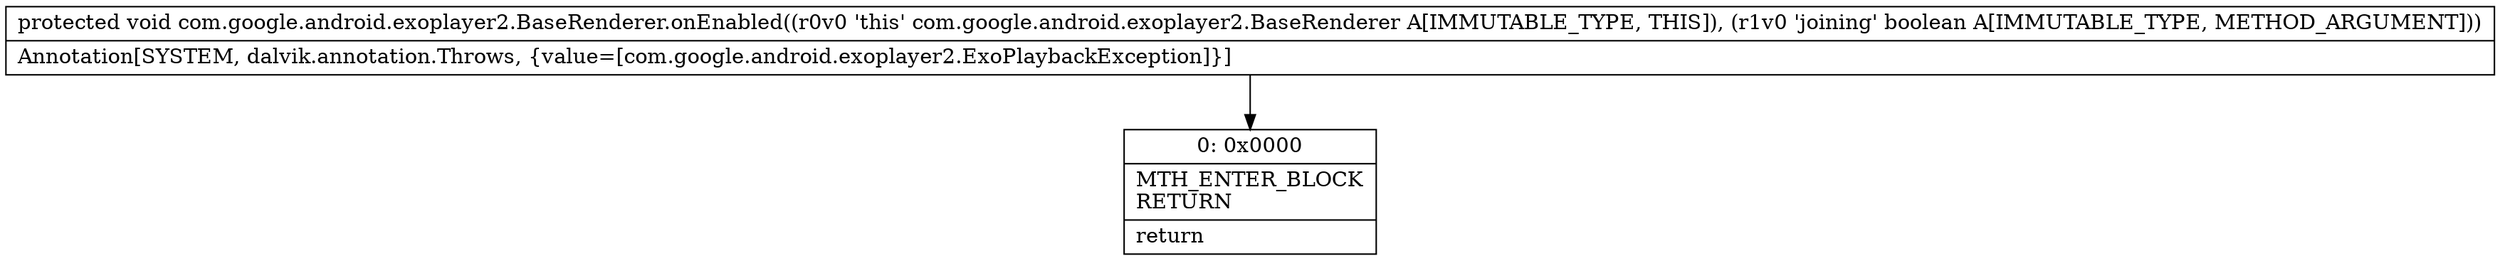 digraph "CFG forcom.google.android.exoplayer2.BaseRenderer.onEnabled(Z)V" {
Node_0 [shape=record,label="{0\:\ 0x0000|MTH_ENTER_BLOCK\lRETURN\l|return\l}"];
MethodNode[shape=record,label="{protected void com.google.android.exoplayer2.BaseRenderer.onEnabled((r0v0 'this' com.google.android.exoplayer2.BaseRenderer A[IMMUTABLE_TYPE, THIS]), (r1v0 'joining' boolean A[IMMUTABLE_TYPE, METHOD_ARGUMENT]))  | Annotation[SYSTEM, dalvik.annotation.Throws, \{value=[com.google.android.exoplayer2.ExoPlaybackException]\}]\l}"];
MethodNode -> Node_0;
}

